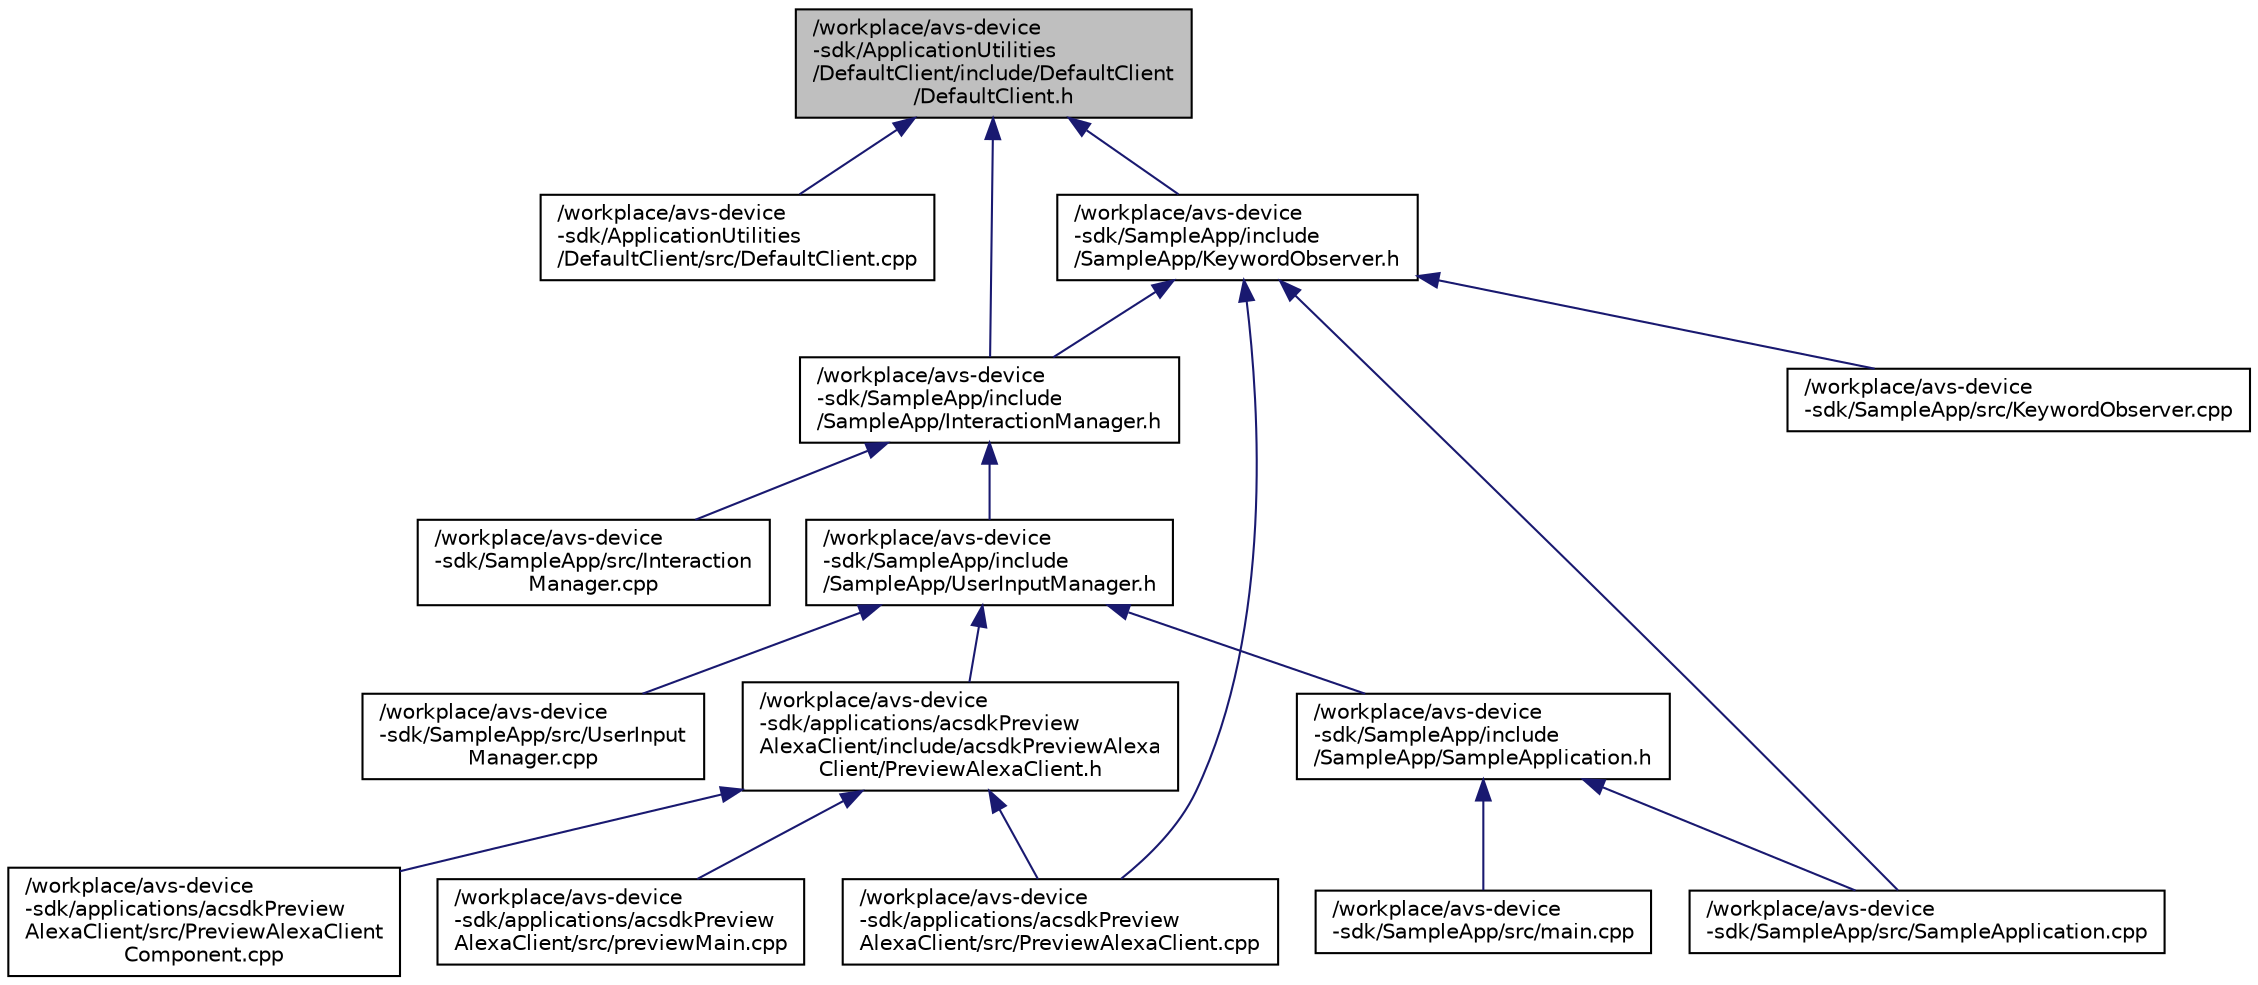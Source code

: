 digraph "/workplace/avs-device-sdk/ApplicationUtilities/DefaultClient/include/DefaultClient/DefaultClient.h"
{
  edge [fontname="Helvetica",fontsize="10",labelfontname="Helvetica",labelfontsize="10"];
  node [fontname="Helvetica",fontsize="10",shape=record];
  Node427 [label="/workplace/avs-device\l-sdk/ApplicationUtilities\l/DefaultClient/include/DefaultClient\l/DefaultClient.h",height=0.2,width=0.4,color="black", fillcolor="grey75", style="filled", fontcolor="black"];
  Node427 -> Node428 [dir="back",color="midnightblue",fontsize="10",style="solid",fontname="Helvetica"];
  Node428 [label="/workplace/avs-device\l-sdk/ApplicationUtilities\l/DefaultClient/src/DefaultClient.cpp",height=0.2,width=0.4,color="black", fillcolor="white", style="filled",URL="$_default_client_8cpp.html"];
  Node427 -> Node429 [dir="back",color="midnightblue",fontsize="10",style="solid",fontname="Helvetica"];
  Node429 [label="/workplace/avs-device\l-sdk/SampleApp/include\l/SampleApp/InteractionManager.h",height=0.2,width=0.4,color="black", fillcolor="white", style="filled",URL="$_interaction_manager_8h.html"];
  Node429 -> Node430 [dir="back",color="midnightblue",fontsize="10",style="solid",fontname="Helvetica"];
  Node430 [label="/workplace/avs-device\l-sdk/SampleApp/include\l/SampleApp/UserInputManager.h",height=0.2,width=0.4,color="black", fillcolor="white", style="filled",URL="$_user_input_manager_8h.html"];
  Node430 -> Node431 [dir="back",color="midnightblue",fontsize="10",style="solid",fontname="Helvetica"];
  Node431 [label="/workplace/avs-device\l-sdk/applications/acsdkPreview\lAlexaClient/include/acsdkPreviewAlexa\lClient/PreviewAlexaClient.h",height=0.2,width=0.4,color="black", fillcolor="white", style="filled",URL="$_preview_alexa_client_8h.html"];
  Node431 -> Node432 [dir="back",color="midnightblue",fontsize="10",style="solid",fontname="Helvetica"];
  Node432 [label="/workplace/avs-device\l-sdk/applications/acsdkPreview\lAlexaClient/src/PreviewAlexaClient.cpp",height=0.2,width=0.4,color="black", fillcolor="white", style="filled",URL="$_preview_alexa_client_8cpp.html"];
  Node431 -> Node433 [dir="back",color="midnightblue",fontsize="10",style="solid",fontname="Helvetica"];
  Node433 [label="/workplace/avs-device\l-sdk/applications/acsdkPreview\lAlexaClient/src/PreviewAlexaClient\lComponent.cpp",height=0.2,width=0.4,color="black", fillcolor="white", style="filled",URL="$_preview_alexa_client_component_8cpp.html"];
  Node431 -> Node434 [dir="back",color="midnightblue",fontsize="10",style="solid",fontname="Helvetica"];
  Node434 [label="/workplace/avs-device\l-sdk/applications/acsdkPreview\lAlexaClient/src/previewMain.cpp",height=0.2,width=0.4,color="black", fillcolor="white", style="filled",URL="$preview_main_8cpp.html"];
  Node430 -> Node435 [dir="back",color="midnightblue",fontsize="10",style="solid",fontname="Helvetica"];
  Node435 [label="/workplace/avs-device\l-sdk/SampleApp/include\l/SampleApp/SampleApplication.h",height=0.2,width=0.4,color="black", fillcolor="white", style="filled",URL="$_sample_application_8h.html"];
  Node435 -> Node436 [dir="back",color="midnightblue",fontsize="10",style="solid",fontname="Helvetica"];
  Node436 [label="/workplace/avs-device\l-sdk/SampleApp/src/main.cpp",height=0.2,width=0.4,color="black", fillcolor="white", style="filled",URL="$main_8cpp.html"];
  Node435 -> Node437 [dir="back",color="midnightblue",fontsize="10",style="solid",fontname="Helvetica"];
  Node437 [label="/workplace/avs-device\l-sdk/SampleApp/src/SampleApplication.cpp",height=0.2,width=0.4,color="black", fillcolor="white", style="filled",URL="$_sample_application_8cpp.html"];
  Node430 -> Node438 [dir="back",color="midnightblue",fontsize="10",style="solid",fontname="Helvetica"];
  Node438 [label="/workplace/avs-device\l-sdk/SampleApp/src/UserInput\lManager.cpp",height=0.2,width=0.4,color="black", fillcolor="white", style="filled",URL="$_user_input_manager_8cpp.html"];
  Node429 -> Node439 [dir="back",color="midnightblue",fontsize="10",style="solid",fontname="Helvetica"];
  Node439 [label="/workplace/avs-device\l-sdk/SampleApp/src/Interaction\lManager.cpp",height=0.2,width=0.4,color="black", fillcolor="white", style="filled",URL="$_interaction_manager_8cpp.html"];
  Node427 -> Node440 [dir="back",color="midnightblue",fontsize="10",style="solid",fontname="Helvetica"];
  Node440 [label="/workplace/avs-device\l-sdk/SampleApp/include\l/SampleApp/KeywordObserver.h",height=0.2,width=0.4,color="black", fillcolor="white", style="filled",URL="$_keyword_observer_8h.html"];
  Node440 -> Node432 [dir="back",color="midnightblue",fontsize="10",style="solid",fontname="Helvetica"];
  Node440 -> Node429 [dir="back",color="midnightblue",fontsize="10",style="solid",fontname="Helvetica"];
  Node440 -> Node441 [dir="back",color="midnightblue",fontsize="10",style="solid",fontname="Helvetica"];
  Node441 [label="/workplace/avs-device\l-sdk/SampleApp/src/KeywordObserver.cpp",height=0.2,width=0.4,color="black", fillcolor="white", style="filled",URL="$_keyword_observer_8cpp.html"];
  Node440 -> Node437 [dir="back",color="midnightblue",fontsize="10",style="solid",fontname="Helvetica"];
}
